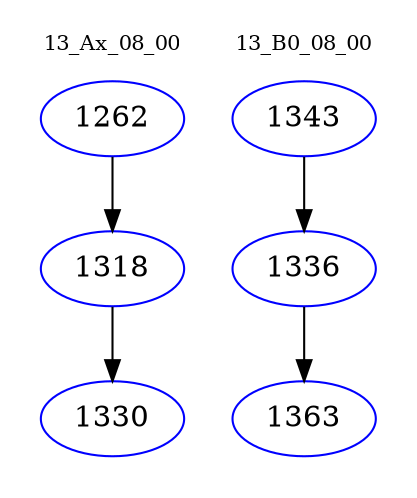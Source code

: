 digraph{
subgraph cluster_0 {
color = white
label = "13_Ax_08_00";
fontsize=10;
T0_1262 [label="1262", color="blue"]
T0_1262 -> T0_1318 [color="black"]
T0_1318 [label="1318", color="blue"]
T0_1318 -> T0_1330 [color="black"]
T0_1330 [label="1330", color="blue"]
}
subgraph cluster_1 {
color = white
label = "13_B0_08_00";
fontsize=10;
T1_1343 [label="1343", color="blue"]
T1_1343 -> T1_1336 [color="black"]
T1_1336 [label="1336", color="blue"]
T1_1336 -> T1_1363 [color="black"]
T1_1363 [label="1363", color="blue"]
}
}
